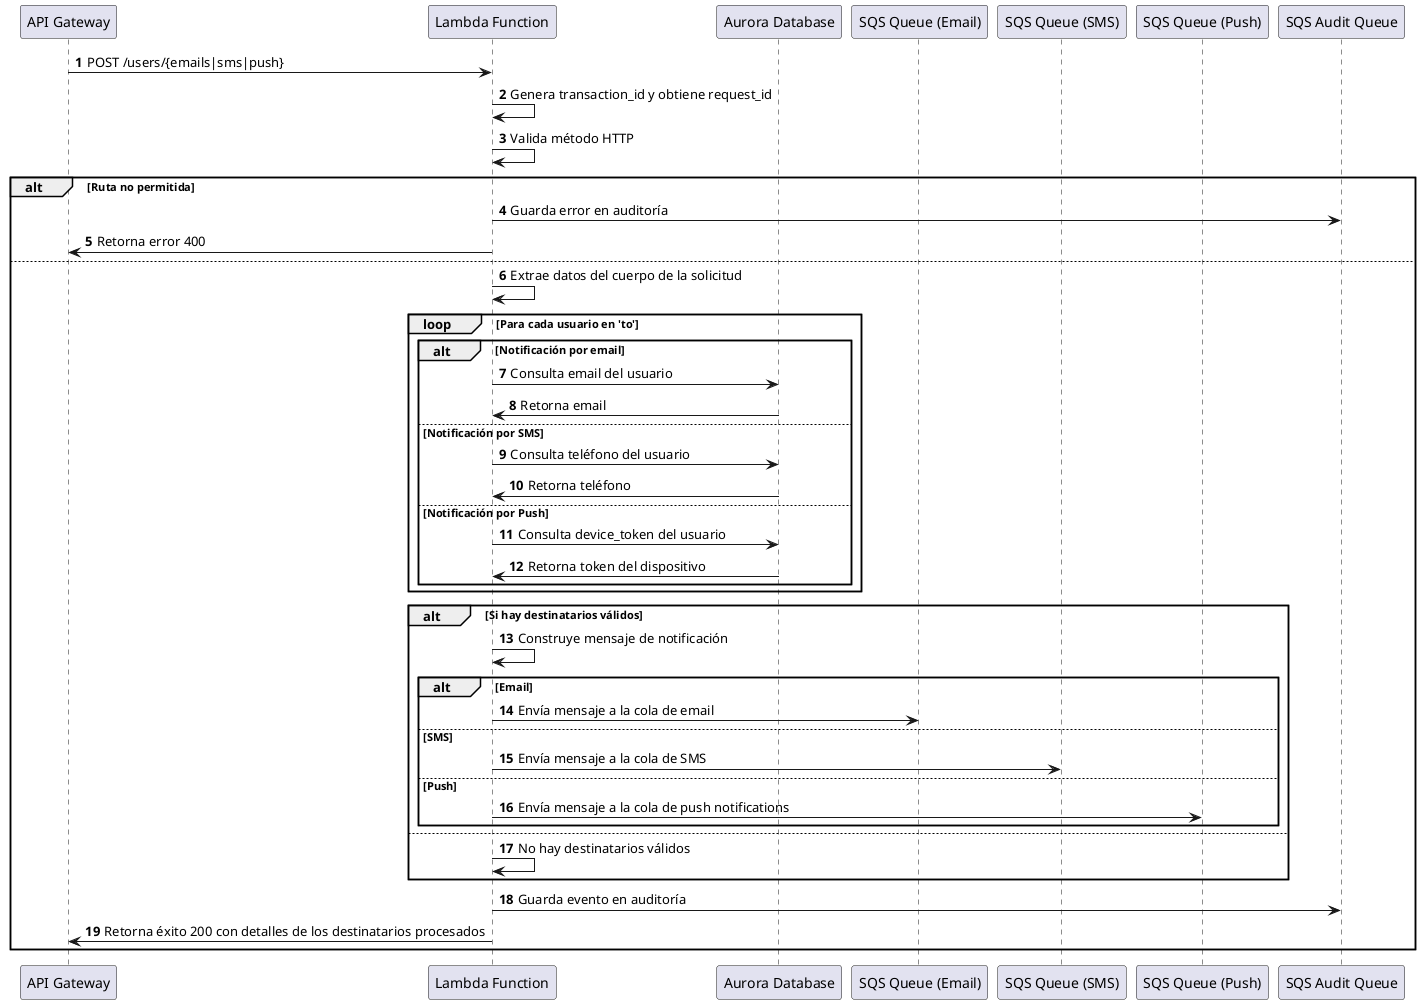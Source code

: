 @startuml
autonumber

participant "API Gateway" as API
participant "Lambda Function" as Lambda
participant "Aurora Database" as Aurora
participant "SQS Queue (Email)" as SQS_Email
participant "SQS Queue (SMS)" as SQS_SMS
participant "SQS Queue (Push)" as SQS_Push
participant "SQS Audit Queue" as SQS_Audit

API -> Lambda: POST /users/{emails|sms|push}
Lambda -> Lambda: Genera transaction_id y obtiene request_id
Lambda -> Lambda: Valida método HTTP

alt Ruta no permitida
    Lambda -> SQS_Audit: Guarda error en auditoría
    Lambda -> API: Retorna error 400
else
    Lambda -> Lambda: Extrae datos del cuerpo de la solicitud
    loop Para cada usuario en 'to'
        alt Notificación por email
            Lambda -> Aurora: Consulta email del usuario
            Aurora -> Lambda: Retorna email
        else Notificación por SMS
            Lambda -> Aurora: Consulta teléfono del usuario
            Aurora -> Lambda: Retorna teléfono
        else Notificación por Push
            Lambda -> Aurora: Consulta device_token del usuario
            Aurora -> Lambda: Retorna token del dispositivo
        end
    end

    alt Si hay destinatarios válidos
        Lambda -> Lambda: Construye mensaje de notificación
        alt Email
            Lambda -> SQS_Email: Envía mensaje a la cola de email
        else SMS
            Lambda -> SQS_SMS: Envía mensaje a la cola de SMS
        else Push
            Lambda -> SQS_Push: Envía mensaje a la cola de push notifications
        end
    else
        Lambda -> Lambda: No hay destinatarios válidos
    end

    Lambda -> SQS_Audit: Guarda evento en auditoría
    Lambda -> API: Retorna éxito 200 con detalles de los destinatarios procesados
end

@enduml